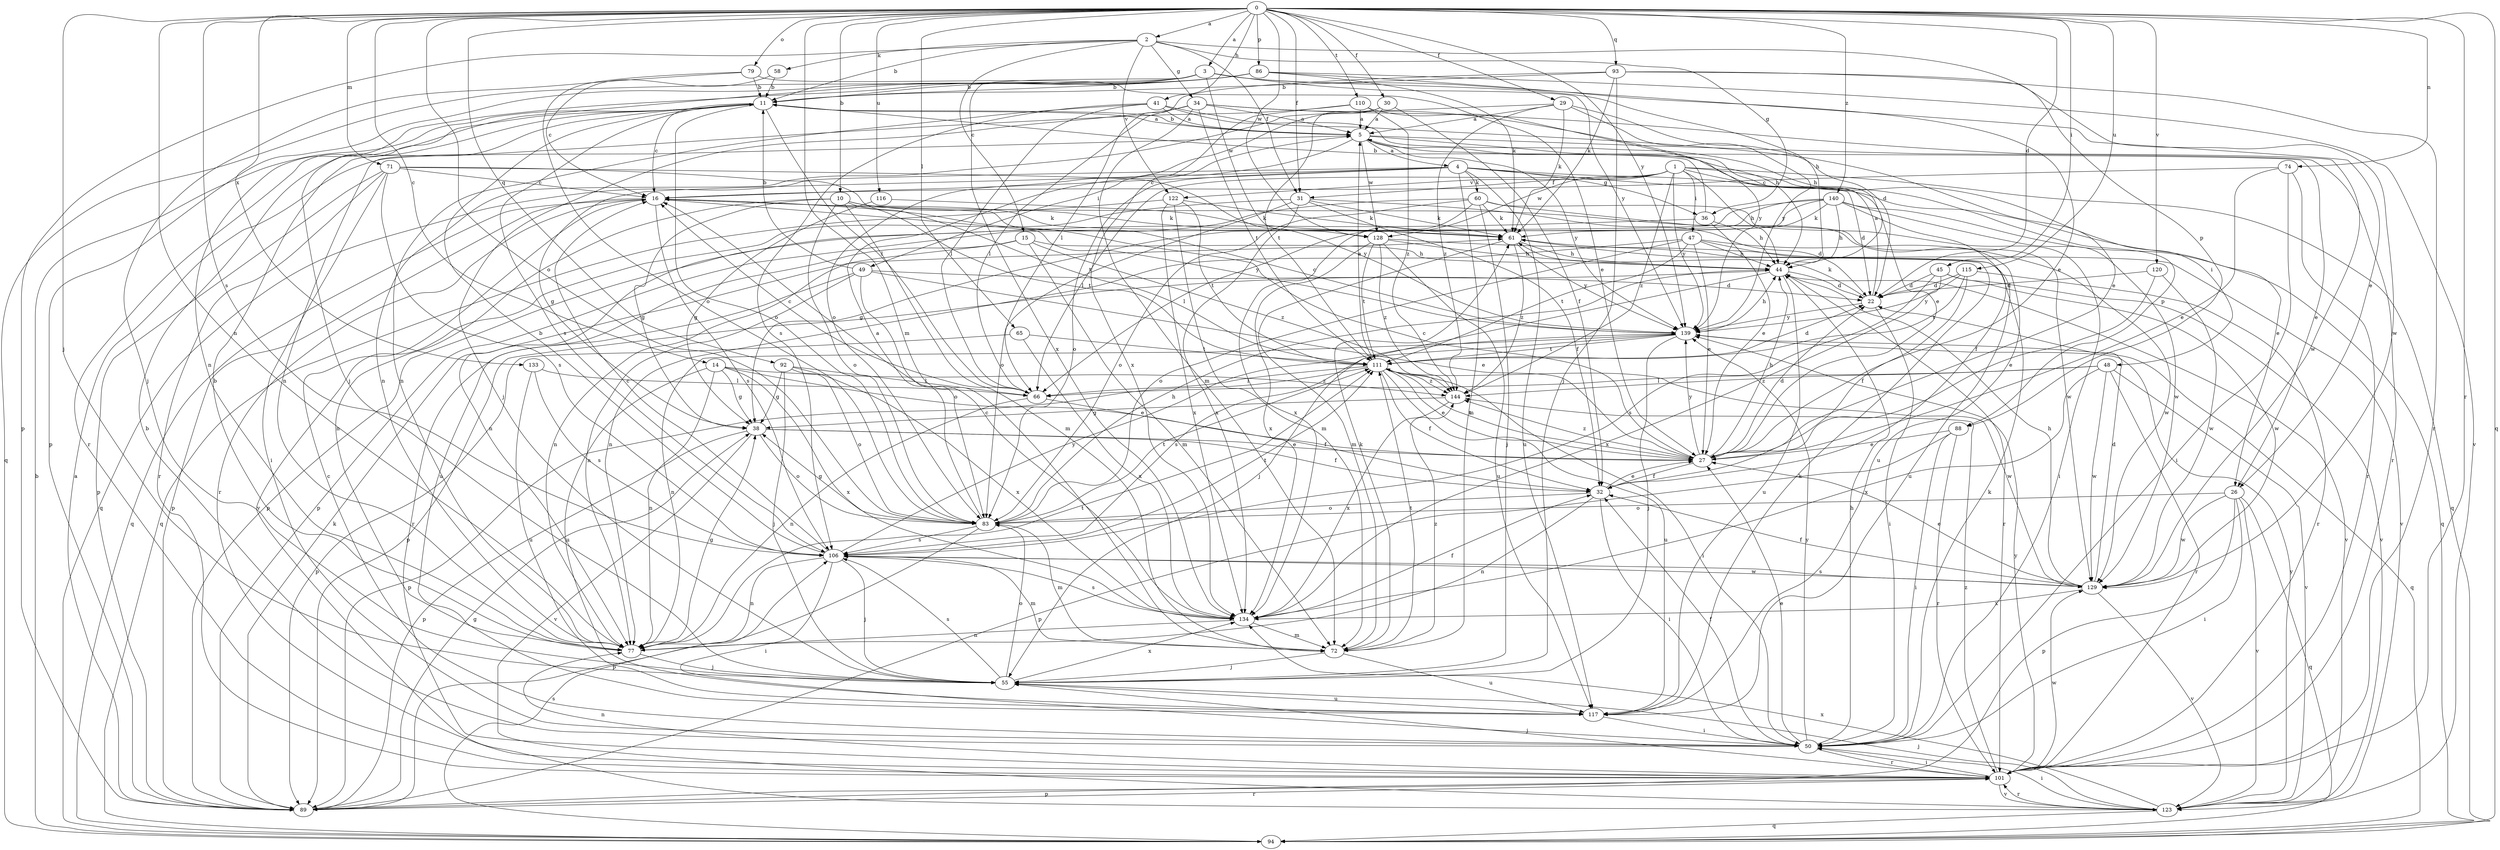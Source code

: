 strict digraph  {
0;
1;
2;
3;
4;
5;
10;
11;
14;
15;
16;
22;
26;
27;
29;
30;
31;
32;
34;
36;
38;
41;
44;
45;
47;
48;
49;
50;
55;
58;
60;
61;
65;
66;
71;
72;
74;
77;
79;
83;
86;
88;
89;
92;
93;
94;
101;
106;
110;
111;
115;
116;
117;
120;
122;
123;
128;
129;
133;
134;
139;
140;
144;
0 -> 2  [label=a];
0 -> 3  [label=a];
0 -> 10  [label=b];
0 -> 14  [label=c];
0 -> 22  [label=d];
0 -> 29  [label=f];
0 -> 30  [label=f];
0 -> 31  [label=f];
0 -> 41  [label=h];
0 -> 45  [label=i];
0 -> 55  [label=j];
0 -> 65  [label=l];
0 -> 71  [label=m];
0 -> 72  [label=m];
0 -> 74  [label=n];
0 -> 77  [label=n];
0 -> 79  [label=o];
0 -> 83  [label=o];
0 -> 86  [label=p];
0 -> 92  [label=q];
0 -> 93  [label=q];
0 -> 94  [label=q];
0 -> 101  [label=r];
0 -> 106  [label=s];
0 -> 110  [label=t];
0 -> 115  [label=u];
0 -> 116  [label=u];
0 -> 120  [label=v];
0 -> 128  [label=w];
0 -> 133  [label=x];
0 -> 139  [label=y];
0 -> 140  [label=z];
1 -> 31  [label=f];
1 -> 44  [label=h];
1 -> 47  [label=i];
1 -> 48  [label=i];
1 -> 66  [label=l];
1 -> 88  [label=p];
1 -> 94  [label=q];
1 -> 122  [label=v];
1 -> 128  [label=w];
1 -> 139  [label=y];
1 -> 144  [label=z];
2 -> 11  [label=b];
2 -> 15  [label=c];
2 -> 31  [label=f];
2 -> 34  [label=g];
2 -> 36  [label=g];
2 -> 58  [label=k];
2 -> 88  [label=p];
2 -> 89  [label=p];
2 -> 122  [label=v];
3 -> 11  [label=b];
3 -> 26  [label=e];
3 -> 44  [label=h];
3 -> 55  [label=j];
3 -> 94  [label=q];
3 -> 128  [label=w];
3 -> 134  [label=x];
3 -> 139  [label=y];
4 -> 16  [label=c];
4 -> 22  [label=d];
4 -> 26  [label=e];
4 -> 36  [label=g];
4 -> 38  [label=g];
4 -> 60  [label=k];
4 -> 72  [label=m];
4 -> 83  [label=o];
4 -> 94  [label=q];
4 -> 117  [label=u];
5 -> 4  [label=a];
5 -> 11  [label=b];
5 -> 26  [label=e];
5 -> 27  [label=e];
5 -> 49  [label=i];
5 -> 101  [label=r];
5 -> 128  [label=w];
5 -> 139  [label=y];
10 -> 38  [label=g];
10 -> 61  [label=k];
10 -> 72  [label=m];
10 -> 77  [label=n];
10 -> 83  [label=o];
10 -> 111  [label=t];
10 -> 129  [label=w];
11 -> 5  [label=a];
11 -> 16  [label=c];
11 -> 66  [label=l];
11 -> 83  [label=o];
11 -> 101  [label=r];
11 -> 106  [label=s];
14 -> 27  [label=e];
14 -> 38  [label=g];
14 -> 77  [label=n];
14 -> 117  [label=u];
14 -> 134  [label=x];
14 -> 144  [label=z];
15 -> 44  [label=h];
15 -> 72  [label=m];
15 -> 77  [label=n];
15 -> 117  [label=u];
15 -> 144  [label=z];
16 -> 61  [label=k];
16 -> 89  [label=p];
16 -> 94  [label=q];
16 -> 101  [label=r];
16 -> 106  [label=s];
16 -> 139  [label=y];
22 -> 5  [label=a];
22 -> 50  [label=i];
22 -> 61  [label=k];
22 -> 139  [label=y];
26 -> 50  [label=i];
26 -> 83  [label=o];
26 -> 89  [label=p];
26 -> 94  [label=q];
26 -> 123  [label=v];
26 -> 129  [label=w];
27 -> 16  [label=c];
27 -> 22  [label=d];
27 -> 32  [label=f];
27 -> 44  [label=h];
27 -> 111  [label=t];
27 -> 139  [label=y];
27 -> 144  [label=z];
29 -> 5  [label=a];
29 -> 22  [label=d];
29 -> 61  [label=k];
29 -> 77  [label=n];
29 -> 139  [label=y];
29 -> 144  [label=z];
30 -> 5  [label=a];
30 -> 32  [label=f];
30 -> 83  [label=o];
30 -> 111  [label=t];
31 -> 22  [label=d];
31 -> 32  [label=f];
31 -> 61  [label=k];
31 -> 83  [label=o];
31 -> 123  [label=v];
31 -> 134  [label=x];
32 -> 27  [label=e];
32 -> 50  [label=i];
32 -> 77  [label=n];
32 -> 83  [label=o];
34 -> 5  [label=a];
34 -> 44  [label=h];
34 -> 55  [label=j];
34 -> 66  [label=l];
34 -> 72  [label=m];
34 -> 111  [label=t];
34 -> 129  [label=w];
36 -> 11  [label=b];
36 -> 27  [label=e];
36 -> 44  [label=h];
36 -> 89  [label=p];
38 -> 27  [label=e];
38 -> 32  [label=f];
38 -> 83  [label=o];
38 -> 89  [label=p];
38 -> 123  [label=v];
41 -> 5  [label=a];
41 -> 27  [label=e];
41 -> 44  [label=h];
41 -> 66  [label=l];
41 -> 77  [label=n];
41 -> 106  [label=s];
44 -> 22  [label=d];
44 -> 55  [label=j];
44 -> 89  [label=p];
44 -> 101  [label=r];
44 -> 117  [label=u];
44 -> 123  [label=v];
45 -> 22  [label=d];
45 -> 106  [label=s];
45 -> 123  [label=v];
45 -> 129  [label=w];
45 -> 134  [label=x];
47 -> 27  [label=e];
47 -> 44  [label=h];
47 -> 77  [label=n];
47 -> 83  [label=o];
47 -> 111  [label=t];
47 -> 117  [label=u];
47 -> 129  [label=w];
48 -> 66  [label=l];
48 -> 101  [label=r];
48 -> 123  [label=v];
48 -> 129  [label=w];
48 -> 134  [label=x];
48 -> 144  [label=z];
49 -> 11  [label=b];
49 -> 22  [label=d];
49 -> 27  [label=e];
49 -> 77  [label=n];
49 -> 83  [label=o];
49 -> 101  [label=r];
50 -> 11  [label=b];
50 -> 16  [label=c];
50 -> 27  [label=e];
50 -> 32  [label=f];
50 -> 44  [label=h];
50 -> 61  [label=k];
50 -> 101  [label=r];
50 -> 139  [label=y];
55 -> 83  [label=o];
55 -> 106  [label=s];
55 -> 117  [label=u];
55 -> 134  [label=x];
58 -> 11  [label=b];
58 -> 16  [label=c];
60 -> 50  [label=i];
60 -> 55  [label=j];
60 -> 61  [label=k];
60 -> 77  [label=n];
60 -> 83  [label=o];
60 -> 117  [label=u];
60 -> 134  [label=x];
61 -> 44  [label=h];
61 -> 72  [label=m];
61 -> 139  [label=y];
61 -> 144  [label=z];
65 -> 89  [label=p];
65 -> 111  [label=t];
65 -> 134  [label=x];
66 -> 16  [label=c];
66 -> 32  [label=f];
66 -> 77  [label=n];
71 -> 16  [label=c];
71 -> 50  [label=i];
71 -> 89  [label=p];
71 -> 101  [label=r];
71 -> 106  [label=s];
71 -> 111  [label=t];
71 -> 139  [label=y];
72 -> 55  [label=j];
72 -> 61  [label=k];
72 -> 111  [label=t];
72 -> 117  [label=u];
72 -> 144  [label=z];
74 -> 16  [label=c];
74 -> 27  [label=e];
74 -> 50  [label=i];
74 -> 101  [label=r];
77 -> 11  [label=b];
77 -> 38  [label=g];
77 -> 55  [label=j];
77 -> 111  [label=t];
79 -> 11  [label=b];
79 -> 27  [label=e];
79 -> 55  [label=j];
79 -> 83  [label=o];
83 -> 5  [label=a];
83 -> 38  [label=g];
83 -> 44  [label=h];
83 -> 72  [label=m];
83 -> 89  [label=p];
83 -> 106  [label=s];
83 -> 111  [label=t];
86 -> 11  [label=b];
86 -> 27  [label=e];
86 -> 61  [label=k];
86 -> 77  [label=n];
86 -> 89  [label=p];
86 -> 123  [label=v];
88 -> 27  [label=e];
88 -> 50  [label=i];
88 -> 89  [label=p];
88 -> 101  [label=r];
89 -> 5  [label=a];
89 -> 38  [label=g];
89 -> 61  [label=k];
89 -> 101  [label=r];
92 -> 38  [label=g];
92 -> 55  [label=j];
92 -> 66  [label=l];
92 -> 83  [label=o];
92 -> 134  [label=x];
93 -> 11  [label=b];
93 -> 55  [label=j];
93 -> 61  [label=k];
93 -> 66  [label=l];
93 -> 101  [label=r];
93 -> 129  [label=w];
94 -> 11  [label=b];
94 -> 106  [label=s];
101 -> 50  [label=i];
101 -> 55  [label=j];
101 -> 77  [label=n];
101 -> 89  [label=p];
101 -> 123  [label=v];
101 -> 129  [label=w];
101 -> 139  [label=y];
101 -> 144  [label=z];
106 -> 11  [label=b];
106 -> 16  [label=c];
106 -> 50  [label=i];
106 -> 55  [label=j];
106 -> 72  [label=m];
106 -> 77  [label=n];
106 -> 111  [label=t];
106 -> 129  [label=w];
106 -> 139  [label=y];
110 -> 5  [label=a];
110 -> 77  [label=n];
110 -> 134  [label=x];
110 -> 139  [label=y];
110 -> 144  [label=z];
111 -> 5  [label=a];
111 -> 22  [label=d];
111 -> 27  [label=e];
111 -> 32  [label=f];
111 -> 50  [label=i];
111 -> 66  [label=l];
111 -> 89  [label=p];
111 -> 117  [label=u];
111 -> 129  [label=w];
111 -> 144  [label=z];
115 -> 22  [label=d];
115 -> 32  [label=f];
115 -> 101  [label=r];
115 -> 111  [label=t];
115 -> 139  [label=y];
116 -> 38  [label=g];
116 -> 61  [label=k];
117 -> 50  [label=i];
117 -> 61  [label=k];
120 -> 22  [label=d];
120 -> 27  [label=e];
120 -> 129  [label=w];
122 -> 61  [label=k];
122 -> 72  [label=m];
122 -> 94  [label=q];
122 -> 111  [label=t];
122 -> 134  [label=x];
123 -> 50  [label=i];
123 -> 55  [label=j];
123 -> 94  [label=q];
123 -> 101  [label=r];
123 -> 134  [label=x];
123 -> 139  [label=y];
128 -> 44  [label=h];
128 -> 111  [label=t];
128 -> 117  [label=u];
128 -> 123  [label=v];
128 -> 134  [label=x];
128 -> 144  [label=z];
129 -> 22  [label=d];
129 -> 27  [label=e];
129 -> 32  [label=f];
129 -> 44  [label=h];
129 -> 106  [label=s];
129 -> 123  [label=v];
129 -> 134  [label=x];
133 -> 66  [label=l];
133 -> 106  [label=s];
133 -> 117  [label=u];
134 -> 16  [label=c];
134 -> 32  [label=f];
134 -> 72  [label=m];
134 -> 77  [label=n];
134 -> 106  [label=s];
139 -> 16  [label=c];
139 -> 44  [label=h];
139 -> 55  [label=j];
139 -> 77  [label=n];
139 -> 94  [label=q];
139 -> 106  [label=s];
139 -> 111  [label=t];
140 -> 32  [label=f];
140 -> 38  [label=g];
140 -> 44  [label=h];
140 -> 61  [label=k];
140 -> 66  [label=l];
140 -> 89  [label=p];
140 -> 94  [label=q];
140 -> 129  [label=w];
144 -> 38  [label=g];
144 -> 134  [label=x];
}
